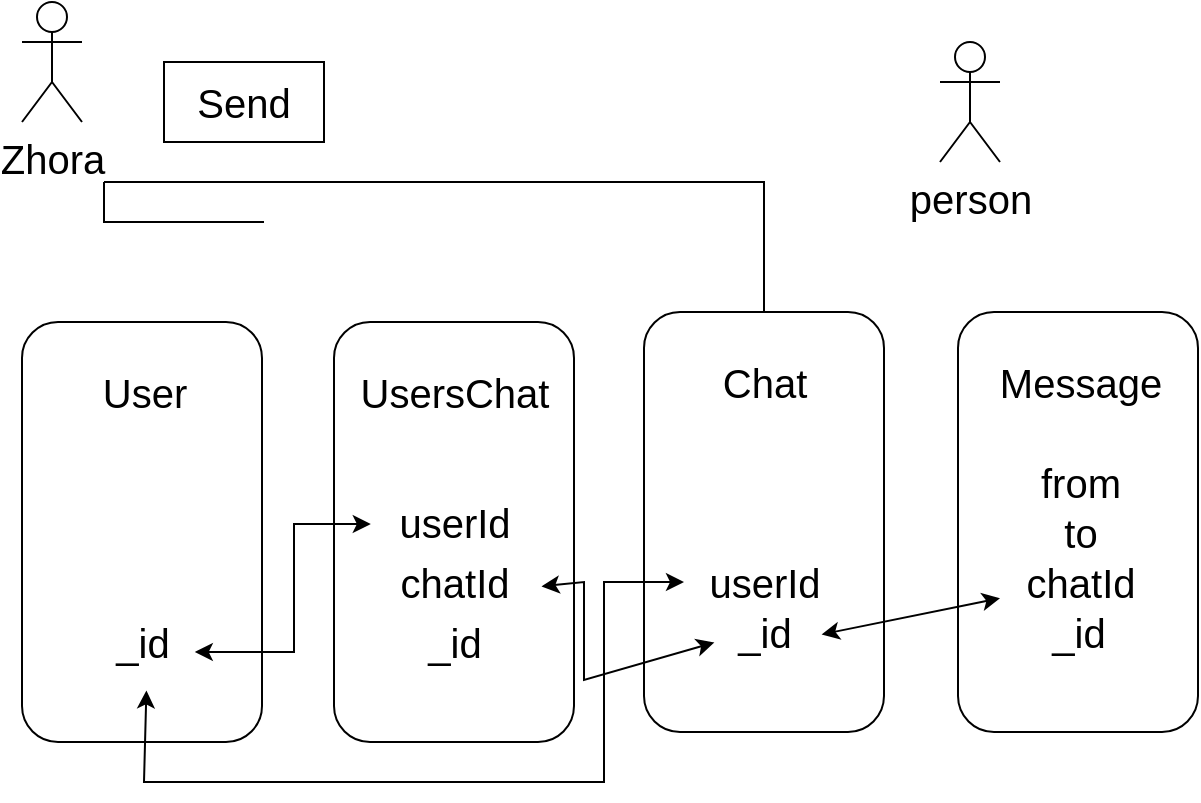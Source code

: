 <mxfile version="20.2.1" type="github">
  <diagram id="anQajuSOc3ax5JYpUaqR" name="Страница 1">
    <mxGraphModel dx="1038" dy="547" grid="1" gridSize="10" guides="1" tooltips="1" connect="1" arrows="1" fold="1" page="1" pageScale="1" pageWidth="827" pageHeight="1169" math="0" shadow="0">
      <root>
        <mxCell id="0" />
        <mxCell id="1" parent="0" />
        <mxCell id="KqICfL54pnLvxrRMNJUF-1" value="" style="rounded=1;whiteSpace=wrap;html=1;" vertex="1" parent="1">
          <mxGeometry x="239" y="190" width="120" height="210" as="geometry" />
        </mxCell>
        <mxCell id="KqICfL54pnLvxrRMNJUF-2" value="User" style="text;html=1;align=center;verticalAlign=middle;resizable=0;points=[];autosize=1;strokeColor=none;fillColor=none;fontSize=20;" vertex="1" parent="1">
          <mxGeometry x="265" y="205" width="70" height="40" as="geometry" />
        </mxCell>
        <mxCell id="KqICfL54pnLvxrRMNJUF-3" value="_id" style="text;html=1;align=center;verticalAlign=middle;resizable=0;points=[];autosize=1;strokeColor=none;fillColor=none;fontSize=20;" vertex="1" parent="1">
          <mxGeometry x="274" y="330" width="50" height="40" as="geometry" />
        </mxCell>
        <mxCell id="KqICfL54pnLvxrRMNJUF-4" value="" style="rounded=1;whiteSpace=wrap;html=1;" vertex="1" parent="1">
          <mxGeometry x="395" y="190" width="120" height="210" as="geometry" />
        </mxCell>
        <mxCell id="KqICfL54pnLvxrRMNJUF-5" value="UsersChat" style="text;html=1;align=center;verticalAlign=middle;resizable=0;points=[];autosize=1;strokeColor=none;fillColor=none;fontSize=20;" vertex="1" parent="1">
          <mxGeometry x="395" y="205" width="120" height="40" as="geometry" />
        </mxCell>
        <mxCell id="KqICfL54pnLvxrRMNJUF-6" value="_id" style="text;html=1;align=center;verticalAlign=middle;resizable=0;points=[];autosize=1;strokeColor=none;fillColor=none;fontSize=20;" vertex="1" parent="1">
          <mxGeometry x="430" y="330" width="50" height="40" as="geometry" />
        </mxCell>
        <mxCell id="KqICfL54pnLvxrRMNJUF-7" value="chatId" style="text;html=1;align=center;verticalAlign=middle;resizable=0;points=[];autosize=1;strokeColor=none;fillColor=none;fontSize=20;" vertex="1" parent="1">
          <mxGeometry x="415" y="300" width="80" height="40" as="geometry" />
        </mxCell>
        <mxCell id="KqICfL54pnLvxrRMNJUF-8" value="userId" style="text;html=1;align=center;verticalAlign=middle;resizable=0;points=[];autosize=1;strokeColor=none;fillColor=none;fontSize=20;" vertex="1" parent="1">
          <mxGeometry x="415" y="270" width="80" height="40" as="geometry" />
        </mxCell>
        <mxCell id="KqICfL54pnLvxrRMNJUF-13" value="" style="endArrow=classic;startArrow=classic;html=1;rounded=0;fontSize=20;exitX=1.028;exitY=0.625;exitDx=0;exitDy=0;exitPerimeter=0;entryX=-0.02;entryY=0.525;entryDx=0;entryDy=0;entryPerimeter=0;" edge="1" parent="1" source="KqICfL54pnLvxrRMNJUF-3" target="KqICfL54pnLvxrRMNJUF-8">
          <mxGeometry width="50" height="50" relative="1" as="geometry">
            <mxPoint x="275" y="310" as="sourcePoint" />
            <mxPoint x="325" y="260" as="targetPoint" />
            <Array as="points">
              <mxPoint x="375" y="355" />
              <mxPoint x="375" y="291" />
            </Array>
          </mxGeometry>
        </mxCell>
        <mxCell id="KqICfL54pnLvxrRMNJUF-14" value="" style="rounded=1;whiteSpace=wrap;html=1;" vertex="1" parent="1">
          <mxGeometry x="550" y="185" width="120" height="210" as="geometry" />
        </mxCell>
        <mxCell id="KqICfL54pnLvxrRMNJUF-15" value="Chat" style="text;html=1;align=center;verticalAlign=middle;resizable=0;points=[];autosize=1;strokeColor=none;fillColor=none;fontSize=20;" vertex="1" parent="1">
          <mxGeometry x="575" y="200" width="70" height="40" as="geometry" />
        </mxCell>
        <mxCell id="KqICfL54pnLvxrRMNJUF-16" value="_id" style="text;html=1;align=center;verticalAlign=middle;resizable=0;points=[];autosize=1;strokeColor=none;fillColor=none;fontSize=20;" vertex="1" parent="1">
          <mxGeometry x="585" y="325" width="50" height="40" as="geometry" />
        </mxCell>
        <mxCell id="KqICfL54pnLvxrRMNJUF-18" value="userId" style="text;html=1;align=center;verticalAlign=middle;resizable=0;points=[];autosize=1;strokeColor=none;fillColor=none;fontSize=20;" vertex="1" parent="1">
          <mxGeometry x="570" y="300" width="80" height="40" as="geometry" />
        </mxCell>
        <mxCell id="KqICfL54pnLvxrRMNJUF-19" value="" style="endArrow=classic;startArrow=classic;html=1;rounded=0;fontSize=20;exitX=0.544;exitY=1.105;exitDx=0;exitDy=0;exitPerimeter=0;" edge="1" parent="1" source="KqICfL54pnLvxrRMNJUF-3">
          <mxGeometry width="50" height="50" relative="1" as="geometry">
            <mxPoint x="390" y="310" as="sourcePoint" />
            <mxPoint x="570" y="320" as="targetPoint" />
            <Array as="points">
              <mxPoint x="300" y="420" />
              <mxPoint x="530" y="420" />
              <mxPoint x="530" y="320" />
            </Array>
          </mxGeometry>
        </mxCell>
        <mxCell id="KqICfL54pnLvxrRMNJUF-20" value="" style="endArrow=classic;startArrow=classic;html=1;rounded=0;fontSize=20;entryX=0.004;entryY=0.63;entryDx=0;entryDy=0;entryPerimeter=0;exitX=1.047;exitY=0.555;exitDx=0;exitDy=0;exitPerimeter=0;" edge="1" parent="1" source="KqICfL54pnLvxrRMNJUF-7" target="KqICfL54pnLvxrRMNJUF-16">
          <mxGeometry width="50" height="50" relative="1" as="geometry">
            <mxPoint x="390" y="310" as="sourcePoint" />
            <mxPoint x="440" y="260" as="targetPoint" />
            <Array as="points">
              <mxPoint x="520" y="320" />
              <mxPoint x="520" y="340" />
              <mxPoint x="520" y="369" />
            </Array>
          </mxGeometry>
        </mxCell>
        <mxCell id="KqICfL54pnLvxrRMNJUF-22" value="" style="rounded=1;whiteSpace=wrap;html=1;" vertex="1" parent="1">
          <mxGeometry x="707" y="185" width="120" height="210" as="geometry" />
        </mxCell>
        <mxCell id="KqICfL54pnLvxrRMNJUF-23" value="Message" style="text;html=1;align=center;verticalAlign=middle;resizable=0;points=[];autosize=1;strokeColor=none;fillColor=none;fontSize=20;" vertex="1" parent="1">
          <mxGeometry x="718" y="200" width="100" height="40" as="geometry" />
        </mxCell>
        <mxCell id="KqICfL54pnLvxrRMNJUF-24" value="_id" style="text;html=1;align=center;verticalAlign=middle;resizable=0;points=[];autosize=1;strokeColor=none;fillColor=none;fontSize=20;" vertex="1" parent="1">
          <mxGeometry x="742" y="325" width="50" height="40" as="geometry" />
        </mxCell>
        <mxCell id="KqICfL54pnLvxrRMNJUF-25" value="chatId" style="text;html=1;align=center;verticalAlign=middle;resizable=0;points=[];autosize=1;strokeColor=none;fillColor=none;fontSize=20;" vertex="1" parent="1">
          <mxGeometry x="728" y="300" width="80" height="40" as="geometry" />
        </mxCell>
        <mxCell id="KqICfL54pnLvxrRMNJUF-26" value="" style="endArrow=classic;startArrow=classic;html=1;rounded=0;fontSize=20;exitX=1.076;exitY=0.53;exitDx=0;exitDy=0;exitPerimeter=0;" edge="1" parent="1" source="KqICfL54pnLvxrRMNJUF-16" target="KqICfL54pnLvxrRMNJUF-25">
          <mxGeometry width="50" height="50" relative="1" as="geometry">
            <mxPoint x="390" y="310" as="sourcePoint" />
            <mxPoint x="440" y="260" as="targetPoint" />
          </mxGeometry>
        </mxCell>
        <mxCell id="KqICfL54pnLvxrRMNJUF-27" value="to" style="text;html=1;align=center;verticalAlign=middle;resizable=0;points=[];autosize=1;strokeColor=none;fillColor=none;fontSize=20;" vertex="1" parent="1">
          <mxGeometry x="748" y="275" width="40" height="40" as="geometry" />
        </mxCell>
        <mxCell id="KqICfL54pnLvxrRMNJUF-28" value="from" style="text;html=1;align=center;verticalAlign=middle;resizable=0;points=[];autosize=1;strokeColor=none;fillColor=none;fontSize=20;" vertex="1" parent="1">
          <mxGeometry x="738" y="250" width="60" height="40" as="geometry" />
        </mxCell>
        <mxCell id="KqICfL54pnLvxrRMNJUF-29" value="Zhora" style="shape=umlActor;verticalLabelPosition=bottom;verticalAlign=top;html=1;outlineConnect=0;fontSize=20;" vertex="1" parent="1">
          <mxGeometry x="239" y="30" width="30" height="60" as="geometry" />
        </mxCell>
        <mxCell id="KqICfL54pnLvxrRMNJUF-31" value="Send" style="rounded=0;whiteSpace=wrap;html=1;fontSize=20;" vertex="1" parent="1">
          <mxGeometry x="310" y="60" width="80" height="40" as="geometry" />
        </mxCell>
        <mxCell id="KqICfL54pnLvxrRMNJUF-33" value="person" style="shape=umlActor;verticalLabelPosition=bottom;verticalAlign=top;html=1;outlineConnect=0;fontSize=20;" vertex="1" parent="1">
          <mxGeometry x="698" y="50" width="30" height="60" as="geometry" />
        </mxCell>
        <mxCell id="KqICfL54pnLvxrRMNJUF-36" value="" style="endArrow=none;html=1;rounded=0;fontSize=20;exitX=0.5;exitY=0;exitDx=0;exitDy=0;" edge="1" parent="1" source="KqICfL54pnLvxrRMNJUF-14">
          <mxGeometry width="50" height="50" relative="1" as="geometry">
            <mxPoint x="390" y="210" as="sourcePoint" />
            <mxPoint x="280" y="120" as="targetPoint" />
            <Array as="points">
              <mxPoint x="610" y="120" />
            </Array>
          </mxGeometry>
        </mxCell>
        <mxCell id="KqICfL54pnLvxrRMNJUF-37" value="" style="endArrow=none;html=1;rounded=0;fontSize=20;" edge="1" parent="1">
          <mxGeometry width="50" height="50" relative="1" as="geometry">
            <mxPoint x="360" y="140" as="sourcePoint" />
            <mxPoint x="280" y="120" as="targetPoint" />
            <Array as="points">
              <mxPoint x="280" y="140" />
            </Array>
          </mxGeometry>
        </mxCell>
      </root>
    </mxGraphModel>
  </diagram>
</mxfile>
